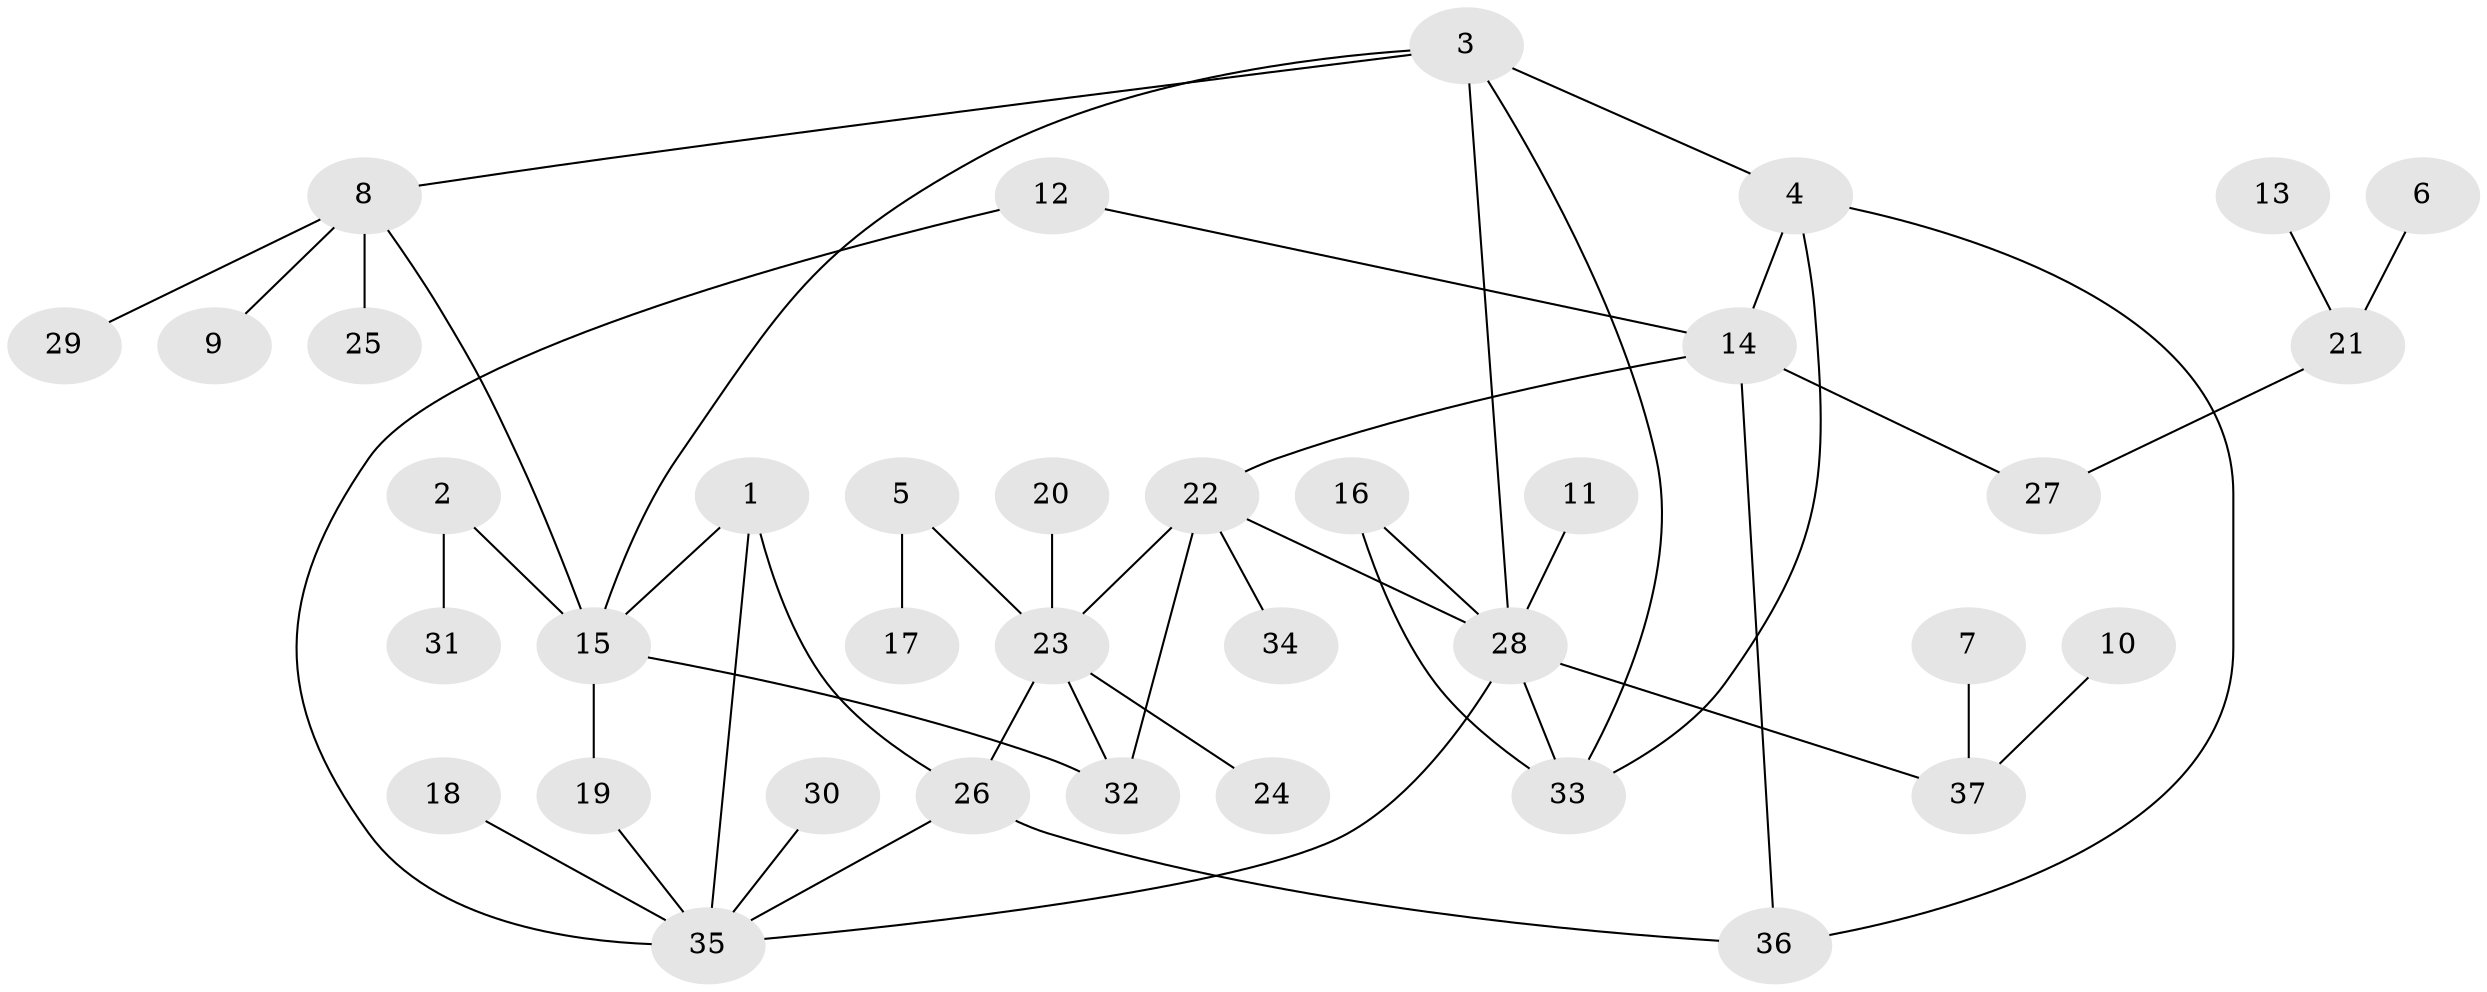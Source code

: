// original degree distribution, {8: 0.0410958904109589, 6: 0.0410958904109589, 5: 0.0684931506849315, 7: 0.0136986301369863, 9: 0.0136986301369863, 3: 0.0547945205479452, 4: 0.0410958904109589, 2: 0.1643835616438356, 1: 0.5616438356164384}
// Generated by graph-tools (version 1.1) at 2025/02/03/09/25 03:02:50]
// undirected, 37 vertices, 50 edges
graph export_dot {
graph [start="1"]
  node [color=gray90,style=filled];
  1;
  2;
  3;
  4;
  5;
  6;
  7;
  8;
  9;
  10;
  11;
  12;
  13;
  14;
  15;
  16;
  17;
  18;
  19;
  20;
  21;
  22;
  23;
  24;
  25;
  26;
  27;
  28;
  29;
  30;
  31;
  32;
  33;
  34;
  35;
  36;
  37;
  1 -- 15 [weight=1.0];
  1 -- 26 [weight=1.0];
  1 -- 35 [weight=1.0];
  2 -- 15 [weight=1.0];
  2 -- 31 [weight=1.0];
  3 -- 4 [weight=1.0];
  3 -- 8 [weight=1.0];
  3 -- 15 [weight=1.0];
  3 -- 28 [weight=1.0];
  3 -- 33 [weight=1.0];
  4 -- 14 [weight=1.0];
  4 -- 33 [weight=1.0];
  4 -- 36 [weight=1.0];
  5 -- 17 [weight=1.0];
  5 -- 23 [weight=1.0];
  6 -- 21 [weight=1.0];
  7 -- 37 [weight=1.0];
  8 -- 9 [weight=1.0];
  8 -- 15 [weight=1.0];
  8 -- 25 [weight=1.0];
  8 -- 29 [weight=1.0];
  10 -- 37 [weight=1.0];
  11 -- 28 [weight=1.0];
  12 -- 14 [weight=1.0];
  12 -- 35 [weight=1.0];
  13 -- 21 [weight=1.0];
  14 -- 22 [weight=1.0];
  14 -- 27 [weight=1.0];
  14 -- 36 [weight=1.0];
  15 -- 19 [weight=1.0];
  15 -- 32 [weight=1.0];
  16 -- 28 [weight=1.0];
  16 -- 33 [weight=1.0];
  18 -- 35 [weight=1.0];
  19 -- 35 [weight=1.0];
  20 -- 23 [weight=1.0];
  21 -- 27 [weight=1.0];
  22 -- 23 [weight=1.0];
  22 -- 28 [weight=1.0];
  22 -- 32 [weight=1.0];
  22 -- 34 [weight=1.0];
  23 -- 24 [weight=1.0];
  23 -- 26 [weight=1.0];
  23 -- 32 [weight=1.0];
  26 -- 35 [weight=1.0];
  26 -- 36 [weight=1.0];
  28 -- 33 [weight=1.0];
  28 -- 35 [weight=1.0];
  28 -- 37 [weight=1.0];
  30 -- 35 [weight=1.0];
}
